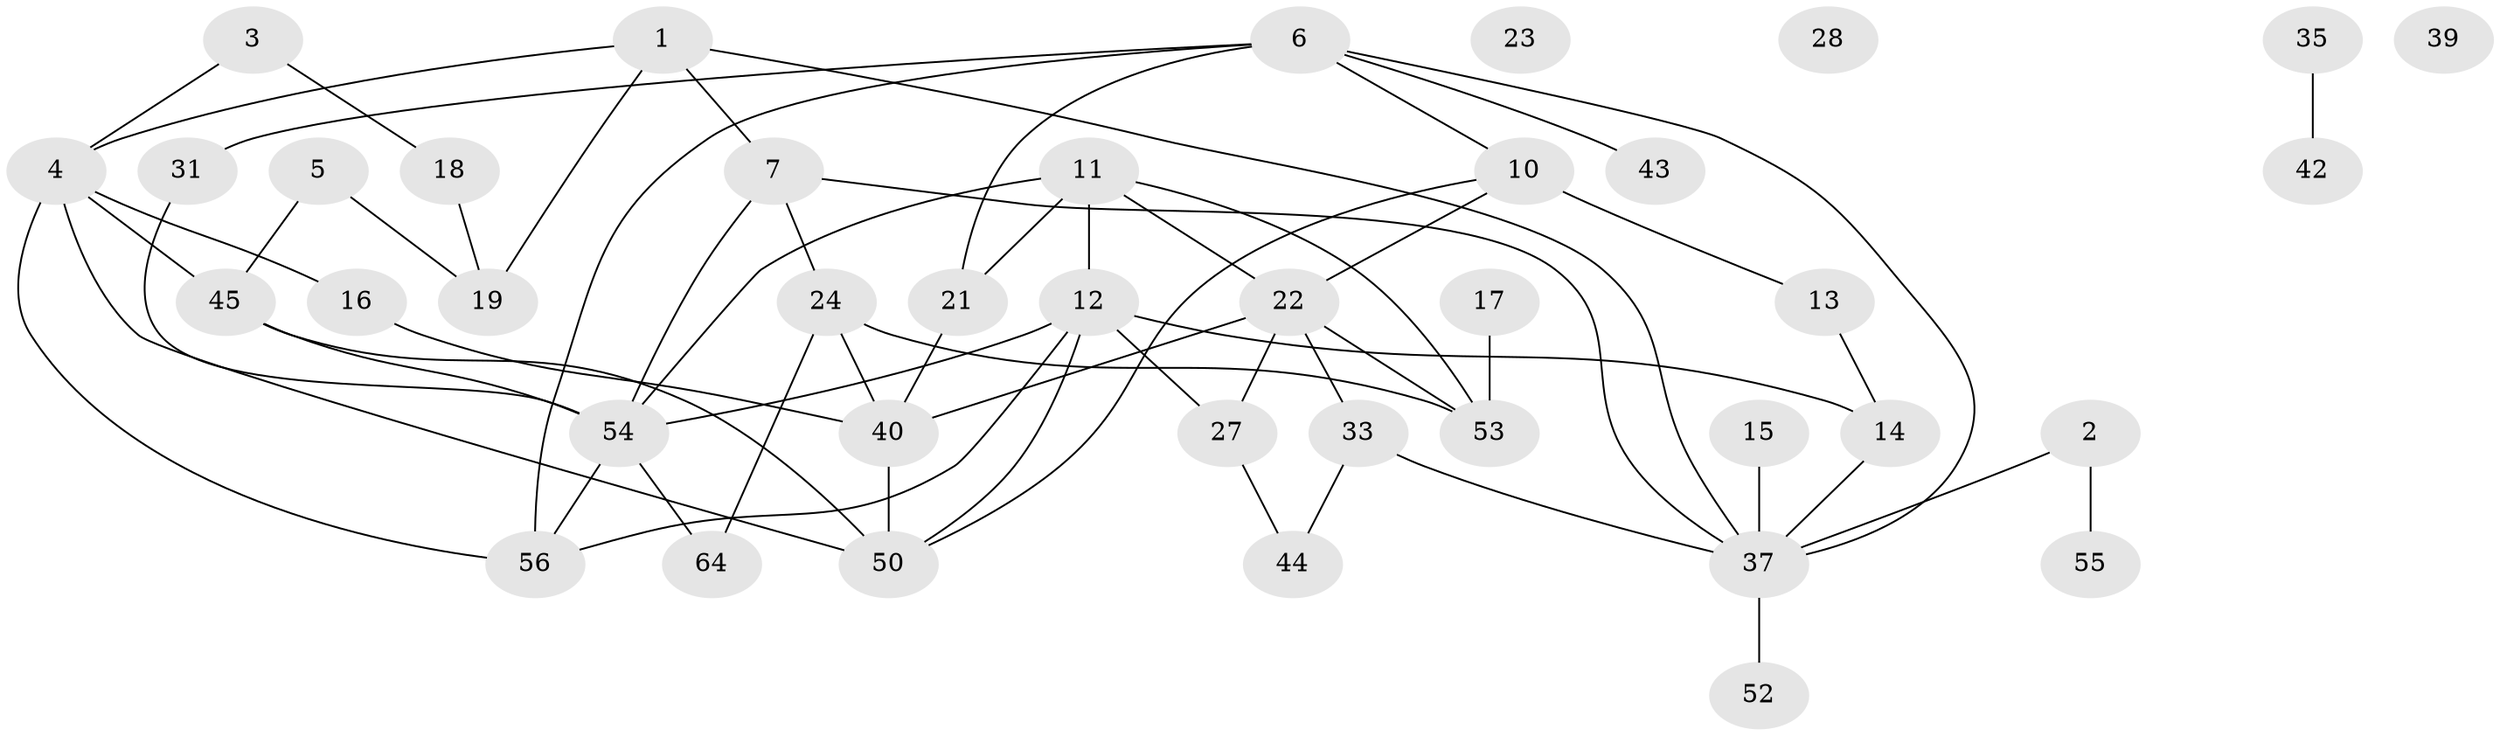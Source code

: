 // original degree distribution, {4: 0.23076923076923078, 2: 0.3384615384615385, 3: 0.15384615384615385, 7: 0.015384615384615385, 5: 0.06153846153846154, 1: 0.13846153846153847, 0: 0.046153846153846156, 6: 0.015384615384615385}
// Generated by graph-tools (version 1.1) at 2025/41/03/06/25 10:41:21]
// undirected, 40 vertices, 61 edges
graph export_dot {
graph [start="1"]
  node [color=gray90,style=filled];
  1 [super="+51"];
  2 [super="+32"];
  3 [super="+34"];
  4 [super="+9"];
  5 [super="+36"];
  6 [super="+25"];
  7 [super="+8"];
  10 [super="+62"];
  11 [super="+47"];
  12 [super="+38"];
  13;
  14 [super="+30"];
  15;
  16;
  17;
  18 [super="+61"];
  19 [super="+20"];
  21;
  22 [super="+26"];
  23;
  24 [super="+29"];
  27 [super="+46"];
  28;
  31 [super="+60"];
  33 [super="+65"];
  35;
  37 [super="+48"];
  39;
  40 [super="+41"];
  42;
  43;
  44;
  45 [super="+49"];
  50 [super="+58"];
  52;
  53 [super="+57"];
  54 [super="+63"];
  55;
  56 [super="+59"];
  64;
  1 -- 7;
  1 -- 37;
  1 -- 4;
  1 -- 19;
  2 -- 55;
  2 -- 37;
  3 -- 18;
  3 -- 4;
  4 -- 16;
  4 -- 56;
  4 -- 50;
  4 -- 45;
  5 -- 45;
  5 -- 19;
  6 -- 10;
  6 -- 56;
  6 -- 43;
  6 -- 21;
  6 -- 37;
  6 -- 31;
  7 -- 54;
  7 -- 24;
  7 -- 37;
  10 -- 13;
  10 -- 50;
  10 -- 22;
  11 -- 21;
  11 -- 22 [weight=2];
  11 -- 53;
  11 -- 12 [weight=2];
  11 -- 54;
  12 -- 14;
  12 -- 27;
  12 -- 56;
  12 -- 54;
  12 -- 50;
  13 -- 14;
  14 -- 37;
  15 -- 37;
  16 -- 40;
  17 -- 53;
  18 -- 19;
  21 -- 40;
  22 -- 53;
  22 -- 40;
  22 -- 27;
  22 -- 33;
  24 -- 64;
  24 -- 53;
  24 -- 40;
  27 -- 44;
  31 -- 54;
  33 -- 44;
  33 -- 37;
  35 -- 42;
  37 -- 52;
  40 -- 50;
  45 -- 54;
  45 -- 50;
  54 -- 64;
  54 -- 56;
}

